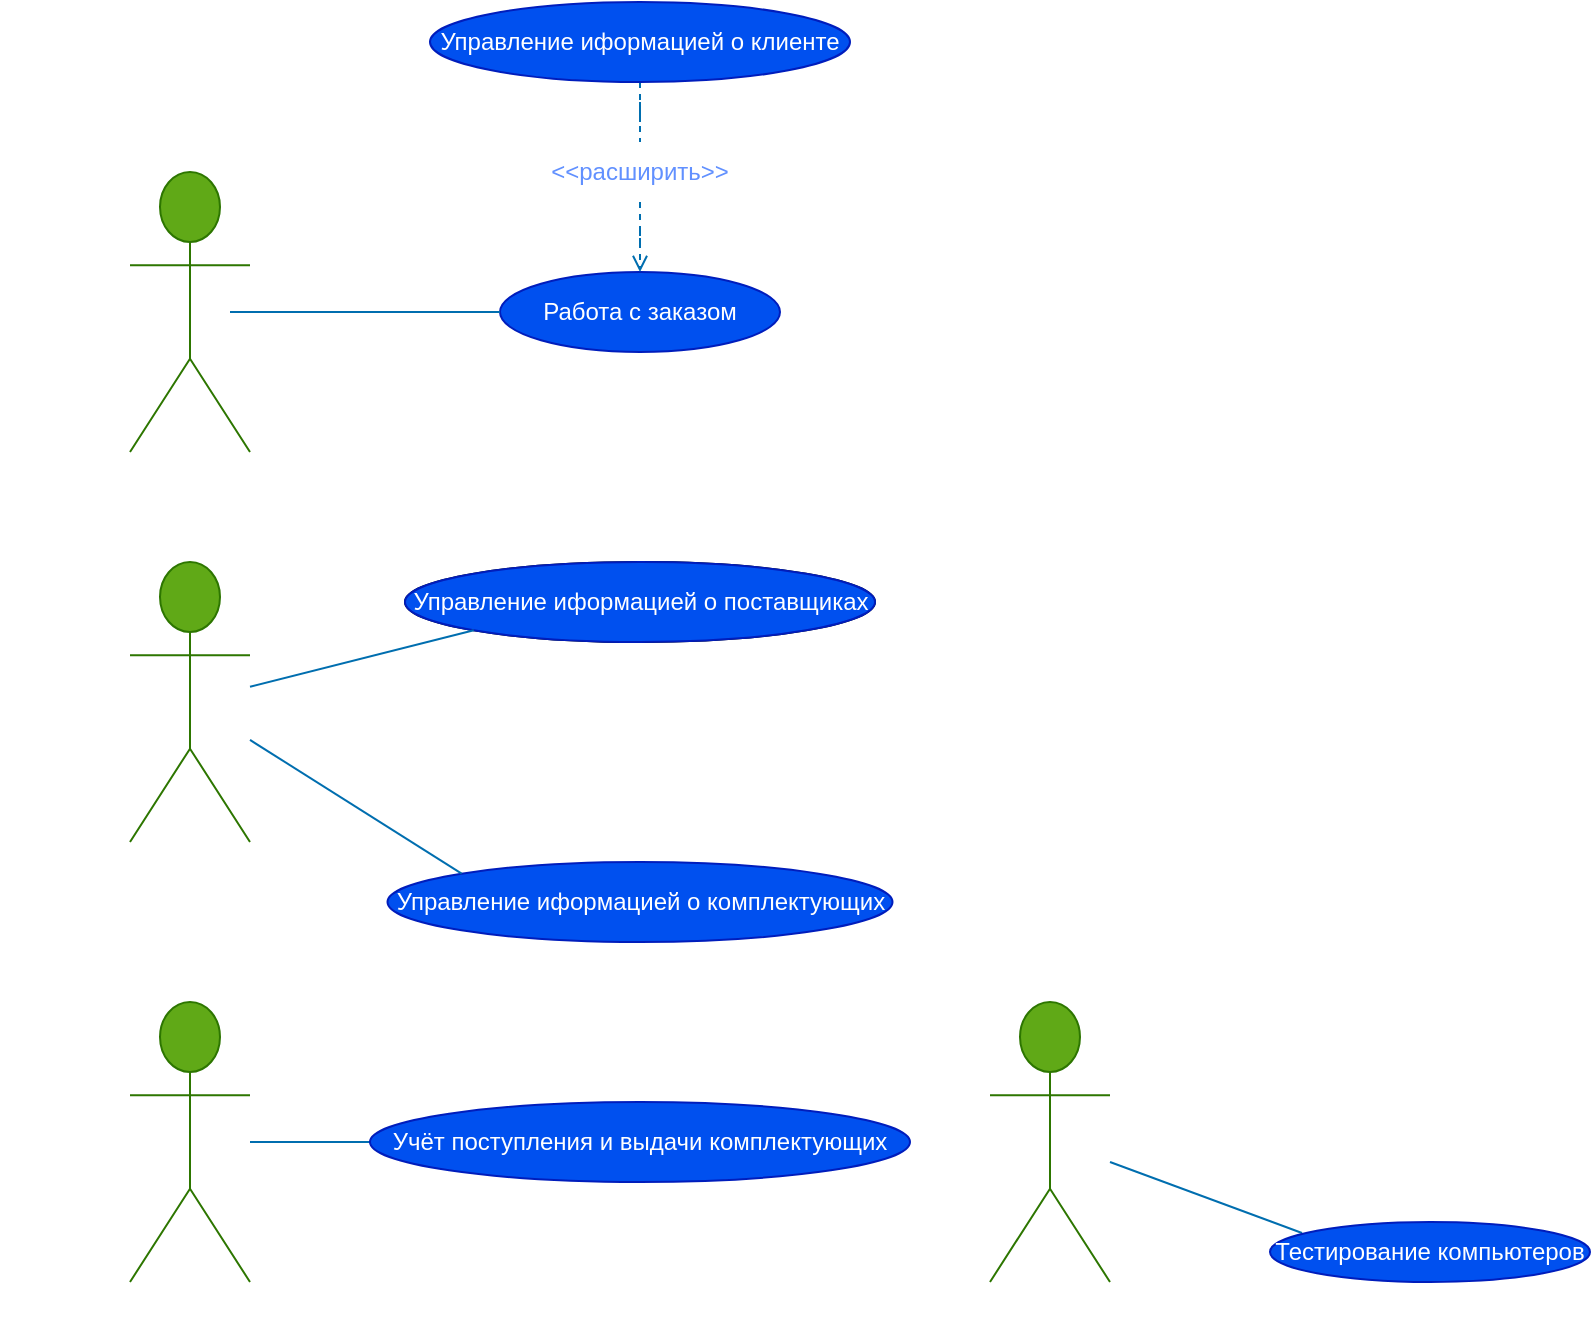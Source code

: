 <mxfile version="24.4.0" type="device">
  <diagram name="Страница — 1" id="t-OcKnjfm7QPYweR2BIZ">
    <mxGraphModel dx="1078" dy="625" grid="1" gridSize="10" guides="1" tooltips="1" connect="1" arrows="1" fold="1" page="1" pageScale="1" pageWidth="827" pageHeight="1169" math="0" shadow="0">
      <root>
        <mxCell id="0" />
        <mxCell id="1" parent="0" />
        <mxCell id="CYx-HvWqoBLvvBD5FqWq-1" value="Менеджер по работе с клиентами" style="shape=umlActor;verticalLabelPosition=bottom;verticalAlign=top;html=1;outlineConnect=0;fillColor=#60a917;fontColor=#ffffff;strokeColor=#2D7600;" vertex="1" parent="1">
          <mxGeometry x="70" y="105" width="60" height="140" as="geometry" />
        </mxCell>
        <mxCell id="CYx-HvWqoBLvvBD5FqWq-14" style="edgeStyle=orthogonalEdgeStyle;rounded=0;orthogonalLoop=1;jettySize=auto;html=1;endArrow=none;endFill=0;fillColor=#1ba1e2;strokeColor=#006EAF;dashed=1;" edge="1" parent="1" source="CYx-HvWqoBLvvBD5FqWq-3" target="CYx-HvWqoBLvvBD5FqWq-13">
          <mxGeometry relative="1" as="geometry" />
        </mxCell>
        <mxCell id="CYx-HvWqoBLvvBD5FqWq-3" value="Управление иформацией о клиенте" style="ellipse;whiteSpace=wrap;html=1;fillColor=#0050ef;fontColor=#ffffff;strokeColor=#001DBC;" vertex="1" parent="1">
          <mxGeometry x="220" y="20" width="210" height="40" as="geometry" />
        </mxCell>
        <mxCell id="CYx-HvWqoBLvvBD5FqWq-8" value="Работа с заказом" style="ellipse;whiteSpace=wrap;html=1;fillColor=#0050ef;fontColor=#ffffff;strokeColor=#001DBC;" vertex="1" parent="1">
          <mxGeometry x="255" y="155" width="140" height="40" as="geometry" />
        </mxCell>
        <mxCell id="CYx-HvWqoBLvvBD5FqWq-10" style="edgeStyle=orthogonalEdgeStyle;rounded=0;orthogonalLoop=1;jettySize=auto;html=1;endArrow=none;endFill=0;fillColor=#1ba1e2;strokeColor=#006EAF;" edge="1" parent="1" source="CYx-HvWqoBLvvBD5FqWq-8">
          <mxGeometry relative="1" as="geometry">
            <mxPoint x="120" y="175" as="targetPoint" />
          </mxGeometry>
        </mxCell>
        <mxCell id="CYx-HvWqoBLvvBD5FqWq-15" style="edgeStyle=orthogonalEdgeStyle;rounded=0;orthogonalLoop=1;jettySize=auto;html=1;endArrow=open;endFill=0;fillColor=#1ba1e2;strokeColor=#006EAF;dashed=1;" edge="1" parent="1" source="CYx-HvWqoBLvvBD5FqWq-13" target="CYx-HvWqoBLvvBD5FqWq-8">
          <mxGeometry relative="1" as="geometry" />
        </mxCell>
        <mxCell id="CYx-HvWqoBLvvBD5FqWq-13" value="&amp;lt;&amp;lt;расширить&amp;gt;&amp;gt;" style="text;html=1;align=center;verticalAlign=middle;whiteSpace=wrap;rounded=0;fillColor=none;fontColor=#6190ff;" vertex="1" parent="1">
          <mxGeometry x="295" y="90" width="60" height="30" as="geometry" />
        </mxCell>
        <mxCell id="CYx-HvWqoBLvvBD5FqWq-16" value="Менеджер по снабжению" style="shape=umlActor;verticalLabelPosition=bottom;verticalAlign=top;html=1;outlineConnect=0;fillColor=#60a917;fontColor=#ffffff;strokeColor=#2D7600;" vertex="1" parent="1">
          <mxGeometry x="70" y="300" width="60" height="140" as="geometry" />
        </mxCell>
        <mxCell id="CYx-HvWqoBLvvBD5FqWq-17" value="Управление иформацией о поставщиках" style="ellipse;whiteSpace=wrap;html=1;" vertex="1" parent="1">
          <mxGeometry x="207.5" y="300" width="235" height="40" as="geometry" />
        </mxCell>
        <mxCell id="CYx-HvWqoBLvvBD5FqWq-20" value="Управление иформацией о поставщиках" style="ellipse;whiteSpace=wrap;html=1;fillColor=#0050ef;fontColor=#ffffff;strokeColor=#001DBC;" vertex="1" parent="1">
          <mxGeometry x="207.5" y="300" width="235" height="40" as="geometry" />
        </mxCell>
        <mxCell id="CYx-HvWqoBLvvBD5FqWq-21" value="Управление иформацией о комплектующих" style="ellipse;whiteSpace=wrap;html=1;fillColor=#0050ef;fontColor=#ffffff;strokeColor=#001DBC;" vertex="1" parent="1">
          <mxGeometry x="198.75" y="450" width="252.5" height="40" as="geometry" />
        </mxCell>
        <mxCell id="CYx-HvWqoBLvvBD5FqWq-22" value="" style="endArrow=none;html=1;rounded=0;entryX=0;entryY=1;entryDx=0;entryDy=0;endFill=0;fillColor=#1ba1e2;strokeColor=#006EAF;" edge="1" parent="1" source="CYx-HvWqoBLvvBD5FqWq-16" target="CYx-HvWqoBLvvBD5FqWq-20">
          <mxGeometry width="50" height="50" relative="1" as="geometry">
            <mxPoint x="130" y="390" as="sourcePoint" />
            <mxPoint x="250" y="330" as="targetPoint" />
          </mxGeometry>
        </mxCell>
        <mxCell id="CYx-HvWqoBLvvBD5FqWq-23" value="" style="endArrow=none;html=1;rounded=0;entryX=0;entryY=0;entryDx=0;entryDy=0;endFill=0;fillColor=#1ba1e2;strokeColor=#006EAF;" edge="1" parent="1" source="CYx-HvWqoBLvvBD5FqWq-16" target="CYx-HvWqoBLvvBD5FqWq-21">
          <mxGeometry width="50" height="50" relative="1" as="geometry">
            <mxPoint x="140" y="372" as="sourcePoint" />
            <mxPoint x="252" y="344" as="targetPoint" />
          </mxGeometry>
        </mxCell>
        <mxCell id="CYx-HvWqoBLvvBD5FqWq-24" value="Завскладом" style="shape=umlActor;verticalLabelPosition=bottom;verticalAlign=top;html=1;outlineConnect=0;fillColor=#60a917;fontColor=#ffffff;strokeColor=#2D7600;" vertex="1" parent="1">
          <mxGeometry x="70" y="520" width="60" height="140" as="geometry" />
        </mxCell>
        <mxCell id="CYx-HvWqoBLvvBD5FqWq-26" style="edgeStyle=orthogonalEdgeStyle;rounded=0;orthogonalLoop=1;jettySize=auto;html=1;endArrow=none;endFill=0;fillColor=#1ba1e2;strokeColor=#006EAF;" edge="1" parent="1" source="CYx-HvWqoBLvvBD5FqWq-25" target="CYx-HvWqoBLvvBD5FqWq-24">
          <mxGeometry relative="1" as="geometry">
            <mxPoint x="140" y="610" as="targetPoint" />
            <Array as="points" />
          </mxGeometry>
        </mxCell>
        <mxCell id="CYx-HvWqoBLvvBD5FqWq-25" value="Учёт поступления и выдачи комплектующих" style="ellipse;whiteSpace=wrap;html=1;fillColor=#0050ef;fontColor=#ffffff;strokeColor=#001DBC;" vertex="1" parent="1">
          <mxGeometry x="190" y="570" width="270" height="40" as="geometry" />
        </mxCell>
        <mxCell id="CYx-HvWqoBLvvBD5FqWq-27" value="Инженер по тестированию" style="shape=umlActor;verticalLabelPosition=bottom;verticalAlign=top;html=1;outlineConnect=0;fillColor=#60a917;fontColor=#ffffff;strokeColor=#2D7600;" vertex="1" parent="1">
          <mxGeometry x="500" y="520" width="60" height="140" as="geometry" />
        </mxCell>
        <mxCell id="CYx-HvWqoBLvvBD5FqWq-28" value="" style="endArrow=none;html=1;rounded=0;entryX=0.1;entryY=0.183;entryDx=0;entryDy=0;entryPerimeter=0;fillColor=#1ba1e2;strokeColor=#006EAF;" edge="1" parent="1" target="CYx-HvWqoBLvvBD5FqWq-30">
          <mxGeometry width="50" height="50" relative="1" as="geometry">
            <mxPoint x="560" y="600" as="sourcePoint" />
            <mxPoint x="640" y="620" as="targetPoint" />
          </mxGeometry>
        </mxCell>
        <mxCell id="CYx-HvWqoBLvvBD5FqWq-30" value="Тестирование компьютеров" style="ellipse;whiteSpace=wrap;html=1;fillColor=#0050ef;fontColor=#ffffff;strokeColor=#001DBC;" vertex="1" parent="1">
          <mxGeometry x="640" y="630" width="160" height="30" as="geometry" />
        </mxCell>
      </root>
    </mxGraphModel>
  </diagram>
</mxfile>

